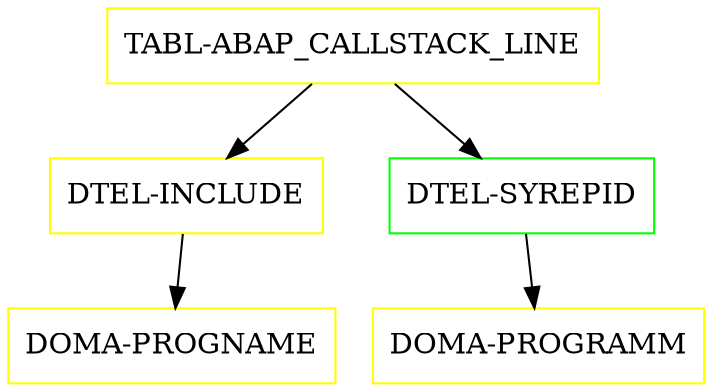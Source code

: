 digraph G {
  "TABL-ABAP_CALLSTACK_LINE" [shape=box,color=yellow];
  "DTEL-INCLUDE" [shape=box,color=yellow,URL="./DTEL_INCLUDE.html"];
  "DOMA-PROGNAME" [shape=box,color=yellow,URL="./DOMA_PROGNAME.html"];
  "DTEL-SYREPID" [shape=box,color=green,URL="./DTEL_SYREPID.html"];
  "DOMA-PROGRAMM" [shape=box,color=yellow,URL="./DOMA_PROGRAMM.html"];
  "TABL-ABAP_CALLSTACK_LINE" -> "DTEL-SYREPID";
  "TABL-ABAP_CALLSTACK_LINE" -> "DTEL-INCLUDE";
  "DTEL-INCLUDE" -> "DOMA-PROGNAME";
  "DTEL-SYREPID" -> "DOMA-PROGRAMM";
}
